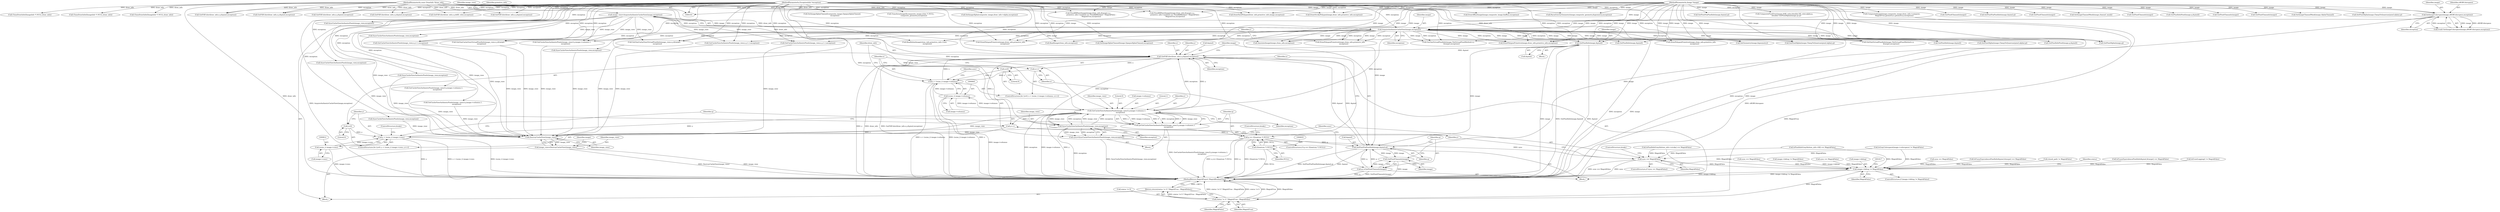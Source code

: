 digraph "0_ImageMagick_726812fa2fa7ce16bcf58f6e115f65427a1c0950_2@pointer" {
"1000852" [label="(Call,GetFillColor(draw_info,x,y,&pixel,exception))"];
"1000105" [label="(MethodParameterIn,const DrawInfo *draw_info)"];
"1000842" [label="(Call,x < (ssize_t) image->columns)"];
"1000849" [label="(Call,x++)"];
"1000852" [label="(Call,GetFillColor(draw_info,x,y,&pixel,exception))"];
"1000822" [label="(Call,GetCacheViewAuthenticPixels(image_view,0,y,image->columns,1,\n              exception))"];
"1000870" [label="(Call,SyncCacheViewAuthenticPixels(image_view,exception))"];
"1000107" [label="(MethodParameterIn,ExceptionInfo *exception)"];
"1000219" [label="(Call,image_view=AcquireAuthenticCacheView(image,exception))"];
"1000221" [label="(Call,AcquireAuthenticCacheView(image,exception))"];
"1000188" [label="(Call,SetImageColorspace(image,sRGBColorspace,exception))"];
"1000104" [label="(MethodParameterIn,Image *image)"];
"1000809" [label="(Call,y < (ssize_t) image->rows)"];
"1000806" [label="(Call,y=0)"];
"1000816" [label="(Call,y++)"];
"1000811" [label="(Call,(ssize_t) image->rows)"];
"1000844" [label="(Call,(ssize_t) image->columns)"];
"1000801" [label="(Call,GetPixelInfo(image,&pixel))"];
"1000859" [label="(Call,SetPixelViaPixelInfo(image,&pixel,q))"];
"1000866" [label="(Call,GetPixelChannels(image))"];
"1000864" [label="(Call,q+=GetPixelChannels(image))"];
"1000832" [label="(Call,q == (Quantum *) NULL)"];
"1000820" [label="(Call,q=GetCacheViewAuthenticPixels(image_view,0,y,image->columns,1,\n              exception))"];
"1000834" [label="(Call,(Quantum *) NULL)"];
"1000839" [label="(Call,x=0)"];
"1000868" [label="(Call,sync=SyncCacheViewAuthenticPixels(image_view,exception))"];
"1000874" [label="(Call,sync == MagickFalse)"];
"1001611" [label="(Call,image->debug != MagickFalse)"];
"1001623" [label="(Call,status != 0 ? MagickTrue : MagickFalse)"];
"1001622" [label="(Return,return(status != 0 ? MagickTrue : MagickFalse);)"];
"1001608" [label="(Call,DestroyCacheView(image_view))"];
"1001606" [label="(Call,image_view=DestroyCacheView(image_view))"];
"1000868" [label="(Call,sync=SyncCacheViewAuthenticPixels(image_view,exception))"];
"1000108" [label="(Block,)"];
"1000561" [label="(Call,sync == MagickFalse)"];
"1000711" [label="(Call,GetPixelChannels(image))"];
"1000189" [label="(Identifier,image)"];
"1000482" [label="(Call,SetImageChannelMask(image,channel_mask))"];
"1000715" [label="(Call,SyncCacheViewAuthenticPixels(image_view,exception))"];
"1000822" [label="(Call,GetCacheViewAuthenticPixels(image_view,0,y,image->columns,1,\n              exception))"];
"1000864" [label="(Call,q+=GetPixelChannels(image))"];
"1000834" [label="(Call,(Quantum *) NULL)"];
"1000798" [label="(Block,)"];
"1000464" [label="(Call,FloodfillPaintImage(image,draw_info,&target,x,y,\n            primitive_info->method == FloodfillMethod ? MagickFalse :\n            MagickTrue,exception))"];
"1000595" [label="(Call,GetPixelInfo(image,&pixel))"];
"1000873" [label="(ControlStructure,if (sync == MagickFalse))"];
"1000836" [label="(Identifier,NULL)"];
"1000829" [label="(Literal,1)"];
"1000191" [label="(Identifier,exception)"];
"1000803" [label="(Call,&pixel)"];
"1000838" [label="(ControlStructure,for (x=0; x < (ssize_t) image->columns; x++))"];
"1000694" [label="(Call,GetPixelChannels(image))"];
"1000684" [label="(Call,IsFuzzyEquivalencePixelInfo(&pixel,&target) == MagickFalse)"];
"1001615" [label="(Identifier,MagickFalse)"];
"1001534" [label="(Call,closed_path != MagickFalse)"];
"1001629" [label="(MethodReturn,MagickExport MagickBooleanType)"];
"1001054" [label="(Call,SetImageAlphaChannel(composite_image,OpaqueAlphaChannel,\n          exception))"];
"1000852" [label="(Call,GetFillColor(draw_info,x,y,&pixel,exception))"];
"1000839" [label="(Call,x=0)"];
"1001623" [label="(Call,status != 0 ? MagickTrue : MagickFalse)"];
"1001072" [label="(Call,SetGeometry(image,&geometry))"];
"1000813" [label="(Call,image->rows)"];
"1000912" [label="(Call,ReadInlineImage(clone_info,primitive_info->text,\n          exception))"];
"1000833" [label="(Identifier,q)"];
"1001625" [label="(Identifier,status)"];
"1000360" [label="(Call,IsFuzzyEquivalencePixelInfo(&pixel,&target) == MagickFalse)"];
"1001174" [label="(Call,CompositeImage(image,composite_image,draw_info->compose,\n          MagickTrue,geometry.x,geometry.y,exception))"];
"1000871" [label="(Identifier,image_view)"];
"1001552" [label="(Call,DrawPolygonPrimitive(image,draw_info,primitive_info,\n                exception))"];
"1000104" [label="(MethodParameterIn,Image *image)"];
"1000846" [label="(Call,image->columns)"];
"1001560" [label="(Call,CloneDrawInfo((ImageInfo *) NULL,draw_info))"];
"1000806" [label="(Call,y=0)"];
"1001038" [label="(Call,TransformImage(&composite_image,(char *) NULL,\n            composite_geometry,exception))"];
"1000188" [label="(Call,SetImageColorspace(image,sRGBColorspace,exception))"];
"1000285" [label="(Call,SyncCacheViewAuthenticPixels(image_view,exception))"];
"1000855" [label="(Identifier,y)"];
"1000226" [label="(Identifier,primitive_info)"];
"1000809" [label="(Call,y < (ssize_t) image->rows)"];
"1001581" [label="(Call,DrawPolygonPrimitive(image,clone_info,primitive_info,\n             exception))"];
"1001165" [label="(Call,DrawAffineImage(image,composite_image,&affine,exception))"];
"1000179" [label="(Call,IsPixelInfoGray(&draw_info->stroke) == MagickFalse)"];
"1001339" [label="(Call,IsEventLogging() != MagickFalse)"];
"1000780" [label="(Call,FloodfillPaintImage(image,draw_info,&target,x,y,\n            primitive_info->method == FloodfillMethod ? MagickFalse :\n            MagickTrue,exception))"];
"1000816" [label="(Call,y++)"];
"1000354" [label="(Call,GetPixelInfoPixel(image,q,&pixel))"];
"1001606" [label="(Call,image_view=DestroyCacheView(image_view))"];
"1001608" [label="(Call,DestroyCacheView(image_view))"];
"1000255" [label="(Call,GetCacheViewAuthenticPixels(image_view,x,y,1,1,exception))"];
"1001264" [label="(Call,SyncCacheViewAuthenticPixels(image_view,exception))"];
"1000874" [label="(Call,sync == MagickFalse)"];
"1001613" [label="(Identifier,image)"];
"1000389" [label="(Call,GetPixelChannels(image))"];
"1000581" [label="(Call,GetCacheViewAuthenticPixels(image_view,x,y,1,1,exception))"];
"1000370" [label="(Call,GetPixelChannels(image))"];
"1000459" [label="(Call,SetImageChannelMask(image,AlphaChannel))"];
"1000878" [label="(ControlStructure,break;)"];
"1000825" [label="(Identifier,y)"];
"1000831" [label="(ControlStructure,if (q == (Quantum *) NULL))"];
"1001609" [label="(Identifier,image_view)"];
"1000165" [label="(Call,IsGrayColorspace(image->colorspace) != MagickFalse)"];
"1000222" [label="(Identifier,image)"];
"1000172" [label="(Call,IsPixelInfoGray(&draw_info->fill) == MagickFalse)"];
"1000863" [label="(Identifier,q)"];
"1000697" [label="(Call,GetFillColor(draw_info,x,y,&pixel,exception))"];
"1000730" [label="(Call,GetOneVirtualPixelInfo(image,TileVirtualPixelMethod,x,y,\n            &target,exception))"];
"1001121" [label="(Call,ParseGravityGeometry(image,composite_geometry,&geometry,exception))"];
"1000869" [label="(Identifier,sync)"];
"1000867" [label="(Identifier,image)"];
"1000719" [label="(Call,sync == MagickFalse)"];
"1000393" [label="(Call,SyncCacheViewAuthenticPixels(image_view,exception))"];
"1000613" [label="(Call,SyncCacheViewAuthenticPixels(image_view,exception))"];
"1000373" [label="(Call,GetFillColor(draw_info,x,y,&pixel,exception))"];
"1000105" [label="(MethodParameterIn,const DrawInfo *draw_info)"];
"1000808" [label="(Literal,0)"];
"1000932" [label="(Call,ReadImage(clone_info,exception))"];
"1000324" [label="(Call,GetCacheViewAuthenticPixels(image_view,0,y,image->columns,1,\n              exception))"];
"1000807" [label="(Identifier,y)"];
"1001622" [label="(Return,return(status != 0 ? MagickTrue : MagickFalse);)"];
"1000859" [label="(Call,SetPixelViaPixelInfo(image,&pixel,q))"];
"1000856" [label="(Call,&pixel)"];
"1000507" [label="(Call,GetCacheViewAuthenticPixels(image_view,0,y,image->columns,1,\n              exception))"];
"1000221" [label="(Call,AcquireAuthenticCacheView(image,exception))"];
"1000823" [label="(Identifier,image_view)"];
"1000854" [label="(Identifier,x)"];
"1000537" [label="(Call,GetFillColor(draw_info,x,y,&pixel,exception))"];
"1000115" [label="(Call,image->debug != MagickFalse)"];
"1000877" [label="(ControlStructure,break;)"];
"1000599" [label="(Call,GetFillColor(draw_info,x,y,&pixel,exception))"];
"1001066" [label="(Call,SetImageAlpha(composite_image,draw_info->alpha,exception))"];
"1000380" [label="(Call,SetPixelAlpha(image,ClampToQuantum(pixel.alpha),q))"];
"1001628" [label="(Identifier,MagickFalse)"];
"1001225" [label="(Call,GetCacheViewAuthenticPixels(image_view,x,y,1,1,exception))"];
"1000842" [label="(Call,x < (ssize_t) image->columns)"];
"1000840" [label="(Identifier,x)"];
"1000276" [label="(Call,SetPixelAlpha(image,ClampToQuantum(pixel.alpha),q))"];
"1000190" [label="(Identifier,sRGBColorspace)"];
"1000186" [label="(Call,(void) SetImageColorspace(image,sRGBColorspace,exception))"];
"1000818" [label="(Block,)"];
"1000830" [label="(Identifier,exception)"];
"1000876" [label="(Identifier,MagickFalse)"];
"1001624" [label="(Call,status != 0)"];
"1001388" [label="(Call,CloneDrawInfo((ImageInfo *) NULL,draw_info))"];
"1000704" [label="(Call,SetPixelViaPixelInfo(image,&pixel,q))"];
"1000824" [label="(Literal,0)"];
"1000239" [label="(Call,SetImageAlphaChannel(image,OpaqueAlphaChannel,exception))"];
"1000872" [label="(Identifier,exception)"];
"1000107" [label="(MethodParameterIn,ExceptionInfo *exception)"];
"1000866" [label="(Call,GetPixelChannels(image))"];
"1000832" [label="(Call,q == (Quantum *) NULL)"];
"1000296" [label="(Call,GetOneCacheViewVirtualPixelInfo(image_view,x,y,&target,\n            exception))"];
"1000397" [label="(Call,sync == MagickFalse)"];
"1000624" [label="(Call,GetOneCacheViewVirtualPixelInfo(image_view,x,y,&target,\n            exception))"];
"1001324" [label="(Call,AnnotateImage(image,clone_info,exception))"];
"1000820" [label="(Call,q=GetCacheViewAuthenticPixels(image_view,0,y,image->columns,1,\n              exception))"];
"1000860" [label="(Identifier,image)"];
"1000844" [label="(Call,(ssize_t) image->columns)"];
"1001627" [label="(Identifier,MagickTrue)"];
"1001420" [label="(Call,DrawDashPolygon(draw_info,primitive_info,image,exception))"];
"1000853" [label="(Identifier,draw_info)"];
"1000826" [label="(Call,image->columns)"];
"1000837" [label="(ControlStructure,break;)"];
"1001600" [label="(Call,DrawPolygonPrimitive(image,draw_info,primitive_info,exception))"];
"1001607" [label="(Identifier,image_view)"];
"1000648" [label="(Call,GetCacheViewAuthenticPixels(image_view,0,y,image->columns,1,\n              exception))"];
"1001239" [label="(Call,GetFillColor(draw_info,x,y,&fill_color,exception))"];
"1000220" [label="(Identifier,image_view)"];
"1000850" [label="(Identifier,x)"];
"1000219" [label="(Call,image_view=AcquireAuthenticCacheView(image,exception))"];
"1001246" [label="(Call,CompositePixelOver(image,&fill_color,(double) fill_color.alpha,q,\n        (double) GetPixelAlpha(image,q),q))"];
"1000858" [label="(Identifier,exception)"];
"1001409" [label="(Call,DrawPolygonPrimitive(image,clone_info,primitive_info,\n             exception))"];
"1000849" [label="(Call,x++)"];
"1000223" [label="(Identifier,exception)"];
"1000303" [label="(Call,GetPixelInfo(image,&pixel))"];
"1000557" [label="(Call,SyncCacheViewAuthenticPixels(image_view,exception))"];
"1001610" [label="(ControlStructure,if (image->debug != MagickFalse))"];
"1001611" [label="(Call,image->debug != MagickFalse)"];
"1000843" [label="(Identifier,x)"];
"1000810" [label="(Identifier,y)"];
"1000865" [label="(Identifier,q)"];
"1000553" [label="(Call,GetPixelChannels(image))"];
"1000821" [label="(Identifier,q)"];
"1000802" [label="(Identifier,image)"];
"1001592" [label="(Call,DrawStrokePolygon(image,draw_info,primitive_info,exception))"];
"1000269" [label="(Call,GetFillColor(draw_info,x,y,&pixel,exception))"];
"1001612" [label="(Call,image->debug)"];
"1000805" [label="(ControlStructure,for (y=0; y < (ssize_t) image->rows; y++))"];
"1000544" [label="(Call,SetPixelAlpha(image,ClampToQuantum(pixel.alpha),q))"];
"1000606" [label="(Call,SetPixelViaPixelInfo(image,&pixel,q))"];
"1000817" [label="(Identifier,y)"];
"1000801" [label="(Call,GetPixelInfo(image,&pixel))"];
"1000811" [label="(Call,(ssize_t) image->rows)"];
"1000875" [label="(Identifier,sync)"];
"1000678" [label="(Call,GetPixelInfoPixel(image,q,&pixel))"];
"1000861" [label="(Call,&pixel)"];
"1000841" [label="(Literal,0)"];
"1001258" [label="(Call,GetPixelAlpha(image,q))"];
"1001283" [label="(Call,CloneDrawInfo((ImageInfo *) NULL,draw_info))"];
"1000409" [label="(Call,GetOneVirtualPixelInfo(image,TileVirtualPixelMethod,x,y,\n            &target,exception))"];
"1000870" [label="(Call,SyncCacheViewAuthenticPixels(image_view,exception))"];
"1000851" [label="(Block,)"];
"1000852" -> "1000851"  [label="AST: "];
"1000852" -> "1000858"  [label="CFG: "];
"1000853" -> "1000852"  [label="AST: "];
"1000854" -> "1000852"  [label="AST: "];
"1000855" -> "1000852"  [label="AST: "];
"1000856" -> "1000852"  [label="AST: "];
"1000858" -> "1000852"  [label="AST: "];
"1000860" -> "1000852"  [label="CFG: "];
"1000852" -> "1001629"  [label="DDG: draw_info"];
"1000852" -> "1001629"  [label="DDG: GetFillColor(draw_info,x,y,&pixel,exception)"];
"1000852" -> "1001629"  [label="DDG: y"];
"1000852" -> "1000816"  [label="DDG: y"];
"1000852" -> "1000849"  [label="DDG: x"];
"1000105" -> "1000852"  [label="DDG: draw_info"];
"1000842" -> "1000852"  [label="DDG: x"];
"1000822" -> "1000852"  [label="DDG: y"];
"1000822" -> "1000852"  [label="DDG: exception"];
"1000801" -> "1000852"  [label="DDG: &pixel"];
"1000859" -> "1000852"  [label="DDG: &pixel"];
"1000107" -> "1000852"  [label="DDG: exception"];
"1000852" -> "1000859"  [label="DDG: &pixel"];
"1000852" -> "1000870"  [label="DDG: exception"];
"1000105" -> "1000103"  [label="AST: "];
"1000105" -> "1001629"  [label="DDG: draw_info"];
"1000105" -> "1000269"  [label="DDG: draw_info"];
"1000105" -> "1000373"  [label="DDG: draw_info"];
"1000105" -> "1000464"  [label="DDG: draw_info"];
"1000105" -> "1000537"  [label="DDG: draw_info"];
"1000105" -> "1000599"  [label="DDG: draw_info"];
"1000105" -> "1000697"  [label="DDG: draw_info"];
"1000105" -> "1000780"  [label="DDG: draw_info"];
"1000105" -> "1001239"  [label="DDG: draw_info"];
"1000105" -> "1001283"  [label="DDG: draw_info"];
"1000105" -> "1001388"  [label="DDG: draw_info"];
"1000105" -> "1001420"  [label="DDG: draw_info"];
"1000105" -> "1001552"  [label="DDG: draw_info"];
"1000105" -> "1001560"  [label="DDG: draw_info"];
"1000105" -> "1001592"  [label="DDG: draw_info"];
"1000105" -> "1001600"  [label="DDG: draw_info"];
"1000842" -> "1000838"  [label="AST: "];
"1000842" -> "1000844"  [label="CFG: "];
"1000843" -> "1000842"  [label="AST: "];
"1000844" -> "1000842"  [label="AST: "];
"1000853" -> "1000842"  [label="CFG: "];
"1000869" -> "1000842"  [label="CFG: "];
"1000842" -> "1001629"  [label="DDG: x"];
"1000842" -> "1001629"  [label="DDG: (ssize_t) image->columns"];
"1000842" -> "1001629"  [label="DDG: x < (ssize_t) image->columns"];
"1000849" -> "1000842"  [label="DDG: x"];
"1000839" -> "1000842"  [label="DDG: x"];
"1000844" -> "1000842"  [label="DDG: image->columns"];
"1000849" -> "1000838"  [label="AST: "];
"1000849" -> "1000850"  [label="CFG: "];
"1000850" -> "1000849"  [label="AST: "];
"1000843" -> "1000849"  [label="CFG: "];
"1000822" -> "1000820"  [label="AST: "];
"1000822" -> "1000830"  [label="CFG: "];
"1000823" -> "1000822"  [label="AST: "];
"1000824" -> "1000822"  [label="AST: "];
"1000825" -> "1000822"  [label="AST: "];
"1000826" -> "1000822"  [label="AST: "];
"1000829" -> "1000822"  [label="AST: "];
"1000830" -> "1000822"  [label="AST: "];
"1000820" -> "1000822"  [label="CFG: "];
"1000822" -> "1001629"  [label="DDG: exception"];
"1000822" -> "1001629"  [label="DDG: image->columns"];
"1000822" -> "1001629"  [label="DDG: y"];
"1000822" -> "1000816"  [label="DDG: y"];
"1000822" -> "1000820"  [label="DDG: y"];
"1000822" -> "1000820"  [label="DDG: image->columns"];
"1000822" -> "1000820"  [label="DDG: 0"];
"1000822" -> "1000820"  [label="DDG: exception"];
"1000822" -> "1000820"  [label="DDG: 1"];
"1000822" -> "1000820"  [label="DDG: image_view"];
"1000870" -> "1000822"  [label="DDG: image_view"];
"1000870" -> "1000822"  [label="DDG: exception"];
"1000219" -> "1000822"  [label="DDG: image_view"];
"1000809" -> "1000822"  [label="DDG: y"];
"1000844" -> "1000822"  [label="DDG: image->columns"];
"1000221" -> "1000822"  [label="DDG: exception"];
"1000107" -> "1000822"  [label="DDG: exception"];
"1000822" -> "1000844"  [label="DDG: image->columns"];
"1000822" -> "1000870"  [label="DDG: image_view"];
"1000822" -> "1000870"  [label="DDG: exception"];
"1000822" -> "1001608"  [label="DDG: image_view"];
"1000870" -> "1000868"  [label="AST: "];
"1000870" -> "1000872"  [label="CFG: "];
"1000871" -> "1000870"  [label="AST: "];
"1000872" -> "1000870"  [label="AST: "];
"1000868" -> "1000870"  [label="CFG: "];
"1000870" -> "1001629"  [label="DDG: exception"];
"1000870" -> "1000868"  [label="DDG: image_view"];
"1000870" -> "1000868"  [label="DDG: exception"];
"1000107" -> "1000870"  [label="DDG: exception"];
"1000870" -> "1001608"  [label="DDG: image_view"];
"1000107" -> "1000103"  [label="AST: "];
"1000107" -> "1001629"  [label="DDG: exception"];
"1000107" -> "1000188"  [label="DDG: exception"];
"1000107" -> "1000221"  [label="DDG: exception"];
"1000107" -> "1000239"  [label="DDG: exception"];
"1000107" -> "1000255"  [label="DDG: exception"];
"1000107" -> "1000269"  [label="DDG: exception"];
"1000107" -> "1000285"  [label="DDG: exception"];
"1000107" -> "1000296"  [label="DDG: exception"];
"1000107" -> "1000324"  [label="DDG: exception"];
"1000107" -> "1000373"  [label="DDG: exception"];
"1000107" -> "1000393"  [label="DDG: exception"];
"1000107" -> "1000409"  [label="DDG: exception"];
"1000107" -> "1000464"  [label="DDG: exception"];
"1000107" -> "1000507"  [label="DDG: exception"];
"1000107" -> "1000537"  [label="DDG: exception"];
"1000107" -> "1000557"  [label="DDG: exception"];
"1000107" -> "1000581"  [label="DDG: exception"];
"1000107" -> "1000599"  [label="DDG: exception"];
"1000107" -> "1000613"  [label="DDG: exception"];
"1000107" -> "1000624"  [label="DDG: exception"];
"1000107" -> "1000648"  [label="DDG: exception"];
"1000107" -> "1000697"  [label="DDG: exception"];
"1000107" -> "1000715"  [label="DDG: exception"];
"1000107" -> "1000730"  [label="DDG: exception"];
"1000107" -> "1000780"  [label="DDG: exception"];
"1000107" -> "1000912"  [label="DDG: exception"];
"1000107" -> "1000932"  [label="DDG: exception"];
"1000107" -> "1001038"  [label="DDG: exception"];
"1000107" -> "1001054"  [label="DDG: exception"];
"1000107" -> "1001066"  [label="DDG: exception"];
"1000107" -> "1001121"  [label="DDG: exception"];
"1000107" -> "1001165"  [label="DDG: exception"];
"1000107" -> "1001174"  [label="DDG: exception"];
"1000107" -> "1001225"  [label="DDG: exception"];
"1000107" -> "1001239"  [label="DDG: exception"];
"1000107" -> "1001264"  [label="DDG: exception"];
"1000107" -> "1001324"  [label="DDG: exception"];
"1000107" -> "1001409"  [label="DDG: exception"];
"1000107" -> "1001420"  [label="DDG: exception"];
"1000107" -> "1001552"  [label="DDG: exception"];
"1000107" -> "1001581"  [label="DDG: exception"];
"1000107" -> "1001592"  [label="DDG: exception"];
"1000107" -> "1001600"  [label="DDG: exception"];
"1000219" -> "1000108"  [label="AST: "];
"1000219" -> "1000221"  [label="CFG: "];
"1000220" -> "1000219"  [label="AST: "];
"1000221" -> "1000219"  [label="AST: "];
"1000226" -> "1000219"  [label="CFG: "];
"1000219" -> "1001629"  [label="DDG: AcquireAuthenticCacheView(image,exception)"];
"1000221" -> "1000219"  [label="DDG: image"];
"1000221" -> "1000219"  [label="DDG: exception"];
"1000219" -> "1000255"  [label="DDG: image_view"];
"1000219" -> "1000296"  [label="DDG: image_view"];
"1000219" -> "1000507"  [label="DDG: image_view"];
"1000219" -> "1000581"  [label="DDG: image_view"];
"1000219" -> "1000624"  [label="DDG: image_view"];
"1000219" -> "1001225"  [label="DDG: image_view"];
"1000219" -> "1001608"  [label="DDG: image_view"];
"1000221" -> "1000223"  [label="CFG: "];
"1000222" -> "1000221"  [label="AST: "];
"1000223" -> "1000221"  [label="AST: "];
"1000221" -> "1001629"  [label="DDG: exception"];
"1000221" -> "1001629"  [label="DDG: image"];
"1000188" -> "1000221"  [label="DDG: image"];
"1000188" -> "1000221"  [label="DDG: exception"];
"1000104" -> "1000221"  [label="DDG: image"];
"1000221" -> "1000239"  [label="DDG: image"];
"1000221" -> "1000239"  [label="DDG: exception"];
"1000221" -> "1000255"  [label="DDG: exception"];
"1000221" -> "1000276"  [label="DDG: image"];
"1000221" -> "1000296"  [label="DDG: exception"];
"1000221" -> "1000303"  [label="DDG: image"];
"1000221" -> "1000409"  [label="DDG: image"];
"1000221" -> "1000409"  [label="DDG: exception"];
"1000221" -> "1000507"  [label="DDG: exception"];
"1000221" -> "1000544"  [label="DDG: image"];
"1000221" -> "1000581"  [label="DDG: exception"];
"1000221" -> "1000595"  [label="DDG: image"];
"1000221" -> "1000624"  [label="DDG: exception"];
"1000221" -> "1000678"  [label="DDG: image"];
"1000221" -> "1000730"  [label="DDG: image"];
"1000221" -> "1000730"  [label="DDG: exception"];
"1000221" -> "1000801"  [label="DDG: image"];
"1000221" -> "1000912"  [label="DDG: exception"];
"1000221" -> "1000932"  [label="DDG: exception"];
"1000221" -> "1001072"  [label="DDG: image"];
"1000221" -> "1001225"  [label="DDG: exception"];
"1000221" -> "1001258"  [label="DDG: image"];
"1000221" -> "1001324"  [label="DDG: image"];
"1000221" -> "1001324"  [label="DDG: exception"];
"1000221" -> "1001409"  [label="DDG: image"];
"1000221" -> "1001409"  [label="DDG: exception"];
"1000221" -> "1001552"  [label="DDG: image"];
"1000221" -> "1001552"  [label="DDG: exception"];
"1000221" -> "1001581"  [label="DDG: image"];
"1000221" -> "1001581"  [label="DDG: exception"];
"1000221" -> "1001600"  [label="DDG: image"];
"1000221" -> "1001600"  [label="DDG: exception"];
"1000188" -> "1000186"  [label="AST: "];
"1000188" -> "1000191"  [label="CFG: "];
"1000189" -> "1000188"  [label="AST: "];
"1000190" -> "1000188"  [label="AST: "];
"1000191" -> "1000188"  [label="AST: "];
"1000186" -> "1000188"  [label="CFG: "];
"1000188" -> "1001629"  [label="DDG: sRGBColorspace"];
"1000188" -> "1000186"  [label="DDG: image"];
"1000188" -> "1000186"  [label="DDG: sRGBColorspace"];
"1000188" -> "1000186"  [label="DDG: exception"];
"1000104" -> "1000188"  [label="DDG: image"];
"1000104" -> "1000103"  [label="AST: "];
"1000104" -> "1001629"  [label="DDG: image"];
"1000104" -> "1000239"  [label="DDG: image"];
"1000104" -> "1000276"  [label="DDG: image"];
"1000104" -> "1000303"  [label="DDG: image"];
"1000104" -> "1000354"  [label="DDG: image"];
"1000104" -> "1000370"  [label="DDG: image"];
"1000104" -> "1000380"  [label="DDG: image"];
"1000104" -> "1000389"  [label="DDG: image"];
"1000104" -> "1000409"  [label="DDG: image"];
"1000104" -> "1000459"  [label="DDG: image"];
"1000104" -> "1000464"  [label="DDG: image"];
"1000104" -> "1000482"  [label="DDG: image"];
"1000104" -> "1000544"  [label="DDG: image"];
"1000104" -> "1000553"  [label="DDG: image"];
"1000104" -> "1000595"  [label="DDG: image"];
"1000104" -> "1000606"  [label="DDG: image"];
"1000104" -> "1000678"  [label="DDG: image"];
"1000104" -> "1000694"  [label="DDG: image"];
"1000104" -> "1000704"  [label="DDG: image"];
"1000104" -> "1000711"  [label="DDG: image"];
"1000104" -> "1000730"  [label="DDG: image"];
"1000104" -> "1000780"  [label="DDG: image"];
"1000104" -> "1000801"  [label="DDG: image"];
"1000104" -> "1000859"  [label="DDG: image"];
"1000104" -> "1000866"  [label="DDG: image"];
"1000104" -> "1001072"  [label="DDG: image"];
"1000104" -> "1001121"  [label="DDG: image"];
"1000104" -> "1001165"  [label="DDG: image"];
"1000104" -> "1001174"  [label="DDG: image"];
"1000104" -> "1001246"  [label="DDG: image"];
"1000104" -> "1001258"  [label="DDG: image"];
"1000104" -> "1001324"  [label="DDG: image"];
"1000104" -> "1001409"  [label="DDG: image"];
"1000104" -> "1001420"  [label="DDG: image"];
"1000104" -> "1001552"  [label="DDG: image"];
"1000104" -> "1001581"  [label="DDG: image"];
"1000104" -> "1001592"  [label="DDG: image"];
"1000104" -> "1001600"  [label="DDG: image"];
"1000809" -> "1000805"  [label="AST: "];
"1000809" -> "1000811"  [label="CFG: "];
"1000810" -> "1000809"  [label="AST: "];
"1000811" -> "1000809"  [label="AST: "];
"1000821" -> "1000809"  [label="CFG: "];
"1000878" -> "1000809"  [label="CFG: "];
"1000809" -> "1001629"  [label="DDG: y"];
"1000809" -> "1001629"  [label="DDG: y < (ssize_t) image->rows"];
"1000809" -> "1001629"  [label="DDG: (ssize_t) image->rows"];
"1000806" -> "1000809"  [label="DDG: y"];
"1000816" -> "1000809"  [label="DDG: y"];
"1000811" -> "1000809"  [label="DDG: image->rows"];
"1000806" -> "1000805"  [label="AST: "];
"1000806" -> "1000808"  [label="CFG: "];
"1000807" -> "1000806"  [label="AST: "];
"1000808" -> "1000806"  [label="AST: "];
"1000810" -> "1000806"  [label="CFG: "];
"1000816" -> "1000805"  [label="AST: "];
"1000816" -> "1000817"  [label="CFG: "];
"1000817" -> "1000816"  [label="AST: "];
"1000810" -> "1000816"  [label="CFG: "];
"1000811" -> "1000813"  [label="CFG: "];
"1000812" -> "1000811"  [label="AST: "];
"1000813" -> "1000811"  [label="AST: "];
"1000811" -> "1001629"  [label="DDG: image->rows"];
"1000844" -> "1000846"  [label="CFG: "];
"1000845" -> "1000844"  [label="AST: "];
"1000846" -> "1000844"  [label="AST: "];
"1000844" -> "1001629"  [label="DDG: image->columns"];
"1000801" -> "1000798"  [label="AST: "];
"1000801" -> "1000803"  [label="CFG: "];
"1000802" -> "1000801"  [label="AST: "];
"1000803" -> "1000801"  [label="AST: "];
"1000807" -> "1000801"  [label="CFG: "];
"1000801" -> "1001629"  [label="DDG: &pixel"];
"1000801" -> "1001629"  [label="DDG: image"];
"1000801" -> "1001629"  [label="DDG: GetPixelInfo(image,&pixel)"];
"1000801" -> "1000859"  [label="DDG: image"];
"1000859" -> "1000851"  [label="AST: "];
"1000859" -> "1000863"  [label="CFG: "];
"1000860" -> "1000859"  [label="AST: "];
"1000861" -> "1000859"  [label="AST: "];
"1000863" -> "1000859"  [label="AST: "];
"1000865" -> "1000859"  [label="CFG: "];
"1000859" -> "1001629"  [label="DDG: SetPixelViaPixelInfo(image,&pixel,q)"];
"1000859" -> "1001629"  [label="DDG: &pixel"];
"1000866" -> "1000859"  [label="DDG: image"];
"1000864" -> "1000859"  [label="DDG: q"];
"1000832" -> "1000859"  [label="DDG: q"];
"1000859" -> "1000864"  [label="DDG: q"];
"1000859" -> "1000866"  [label="DDG: image"];
"1000866" -> "1000864"  [label="AST: "];
"1000866" -> "1000867"  [label="CFG: "];
"1000867" -> "1000866"  [label="AST: "];
"1000864" -> "1000866"  [label="CFG: "];
"1000866" -> "1001629"  [label="DDG: image"];
"1000866" -> "1000864"  [label="DDG: image"];
"1000864" -> "1000851"  [label="AST: "];
"1000865" -> "1000864"  [label="AST: "];
"1000850" -> "1000864"  [label="CFG: "];
"1000864" -> "1001629"  [label="DDG: GetPixelChannels(image)"];
"1000864" -> "1001629"  [label="DDG: q"];
"1000832" -> "1000831"  [label="AST: "];
"1000832" -> "1000834"  [label="CFG: "];
"1000833" -> "1000832"  [label="AST: "];
"1000834" -> "1000832"  [label="AST: "];
"1000837" -> "1000832"  [label="CFG: "];
"1000840" -> "1000832"  [label="CFG: "];
"1000832" -> "1001629"  [label="DDG: (Quantum *) NULL"];
"1000832" -> "1001629"  [label="DDG: q == (Quantum *) NULL"];
"1000832" -> "1001629"  [label="DDG: q"];
"1000820" -> "1000832"  [label="DDG: q"];
"1000834" -> "1000832"  [label="DDG: NULL"];
"1000820" -> "1000818"  [label="AST: "];
"1000821" -> "1000820"  [label="AST: "];
"1000833" -> "1000820"  [label="CFG: "];
"1000820" -> "1001629"  [label="DDG: GetCacheViewAuthenticPixels(image_view,0,y,image->columns,1,\n              exception)"];
"1000834" -> "1000836"  [label="CFG: "];
"1000835" -> "1000834"  [label="AST: "];
"1000836" -> "1000834"  [label="AST: "];
"1000834" -> "1001629"  [label="DDG: NULL"];
"1000839" -> "1000838"  [label="AST: "];
"1000839" -> "1000841"  [label="CFG: "];
"1000840" -> "1000839"  [label="AST: "];
"1000841" -> "1000839"  [label="AST: "];
"1000843" -> "1000839"  [label="CFG: "];
"1000868" -> "1000818"  [label="AST: "];
"1000869" -> "1000868"  [label="AST: "];
"1000875" -> "1000868"  [label="CFG: "];
"1000868" -> "1001629"  [label="DDG: SyncCacheViewAuthenticPixels(image_view,exception)"];
"1000868" -> "1000874"  [label="DDG: sync"];
"1000874" -> "1000873"  [label="AST: "];
"1000874" -> "1000876"  [label="CFG: "];
"1000875" -> "1000874"  [label="AST: "];
"1000876" -> "1000874"  [label="AST: "];
"1000877" -> "1000874"  [label="CFG: "];
"1000817" -> "1000874"  [label="CFG: "];
"1000874" -> "1001629"  [label="DDG: sync == MagickFalse"];
"1000874" -> "1001629"  [label="DDG: sync"];
"1000172" -> "1000874"  [label="DDG: MagickFalse"];
"1000179" -> "1000874"  [label="DDG: MagickFalse"];
"1000165" -> "1000874"  [label="DDG: MagickFalse"];
"1000874" -> "1001611"  [label="DDG: MagickFalse"];
"1001611" -> "1001610"  [label="AST: "];
"1001611" -> "1001615"  [label="CFG: "];
"1001612" -> "1001611"  [label="AST: "];
"1001615" -> "1001611"  [label="AST: "];
"1001617" -> "1001611"  [label="CFG: "];
"1001625" -> "1001611"  [label="CFG: "];
"1001611" -> "1001629"  [label="DDG: image->debug"];
"1001611" -> "1001629"  [label="DDG: image->debug != MagickFalse"];
"1000115" -> "1001611"  [label="DDG: image->debug"];
"1000172" -> "1001611"  [label="DDG: MagickFalse"];
"1000561" -> "1001611"  [label="DDG: MagickFalse"];
"1000179" -> "1001611"  [label="DDG: MagickFalse"];
"1001339" -> "1001611"  [label="DDG: MagickFalse"];
"1001534" -> "1001611"  [label="DDG: MagickFalse"];
"1000719" -> "1001611"  [label="DDG: MagickFalse"];
"1000360" -> "1001611"  [label="DDG: MagickFalse"];
"1000165" -> "1001611"  [label="DDG: MagickFalse"];
"1000397" -> "1001611"  [label="DDG: MagickFalse"];
"1000684" -> "1001611"  [label="DDG: MagickFalse"];
"1001611" -> "1001623"  [label="DDG: MagickFalse"];
"1001623" -> "1001622"  [label="AST: "];
"1001623" -> "1001627"  [label="CFG: "];
"1001623" -> "1001628"  [label="CFG: "];
"1001624" -> "1001623"  [label="AST: "];
"1001627" -> "1001623"  [label="AST: "];
"1001628" -> "1001623"  [label="AST: "];
"1001622" -> "1001623"  [label="CFG: "];
"1001623" -> "1001629"  [label="DDG: status != 0 ? MagickTrue : MagickFalse"];
"1001623" -> "1001629"  [label="DDG: status != 0"];
"1001623" -> "1001629"  [label="DDG: MagickTrue"];
"1001623" -> "1001629"  [label="DDG: MagickFalse"];
"1001623" -> "1001622"  [label="DDG: status != 0 ? MagickTrue : MagickFalse"];
"1001174" -> "1001623"  [label="DDG: MagickTrue"];
"1001622" -> "1000108"  [label="AST: "];
"1001629" -> "1001622"  [label="CFG: "];
"1001622" -> "1001629"  [label="DDG: <RET>"];
"1001608" -> "1001606"  [label="AST: "];
"1001608" -> "1001609"  [label="CFG: "];
"1001609" -> "1001608"  [label="AST: "];
"1001606" -> "1001608"  [label="CFG: "];
"1001608" -> "1001606"  [label="DDG: image_view"];
"1000285" -> "1001608"  [label="DDG: image_view"];
"1000715" -> "1001608"  [label="DDG: image_view"];
"1000393" -> "1001608"  [label="DDG: image_view"];
"1000557" -> "1001608"  [label="DDG: image_view"];
"1000581" -> "1001608"  [label="DDG: image_view"];
"1000624" -> "1001608"  [label="DDG: image_view"];
"1000255" -> "1001608"  [label="DDG: image_view"];
"1000507" -> "1001608"  [label="DDG: image_view"];
"1000613" -> "1001608"  [label="DDG: image_view"];
"1001264" -> "1001608"  [label="DDG: image_view"];
"1000296" -> "1001608"  [label="DDG: image_view"];
"1000648" -> "1001608"  [label="DDG: image_view"];
"1001225" -> "1001608"  [label="DDG: image_view"];
"1000324" -> "1001608"  [label="DDG: image_view"];
"1001606" -> "1000108"  [label="AST: "];
"1001607" -> "1001606"  [label="AST: "];
"1001613" -> "1001606"  [label="CFG: "];
"1001606" -> "1001629"  [label="DDG: image_view"];
"1001606" -> "1001629"  [label="DDG: DestroyCacheView(image_view)"];
}
